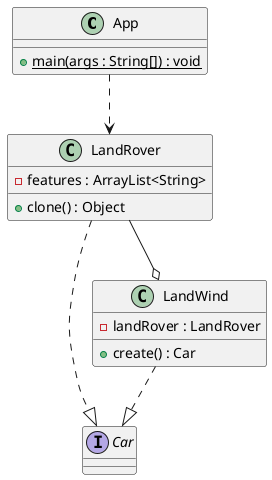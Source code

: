 @startuml

class App {
    + main(args : String[]) {static} : void
}

interface Car

class LandRover {
    - features : ArrayList<String>
    + clone() : Object
}

class LandWind {
    - landRover : LandRover
    + create() : Car
}

LandRover ..|> Car
LandWind ..|> Car
LandRover --o LandWind
App ..> LandRover

@enduml